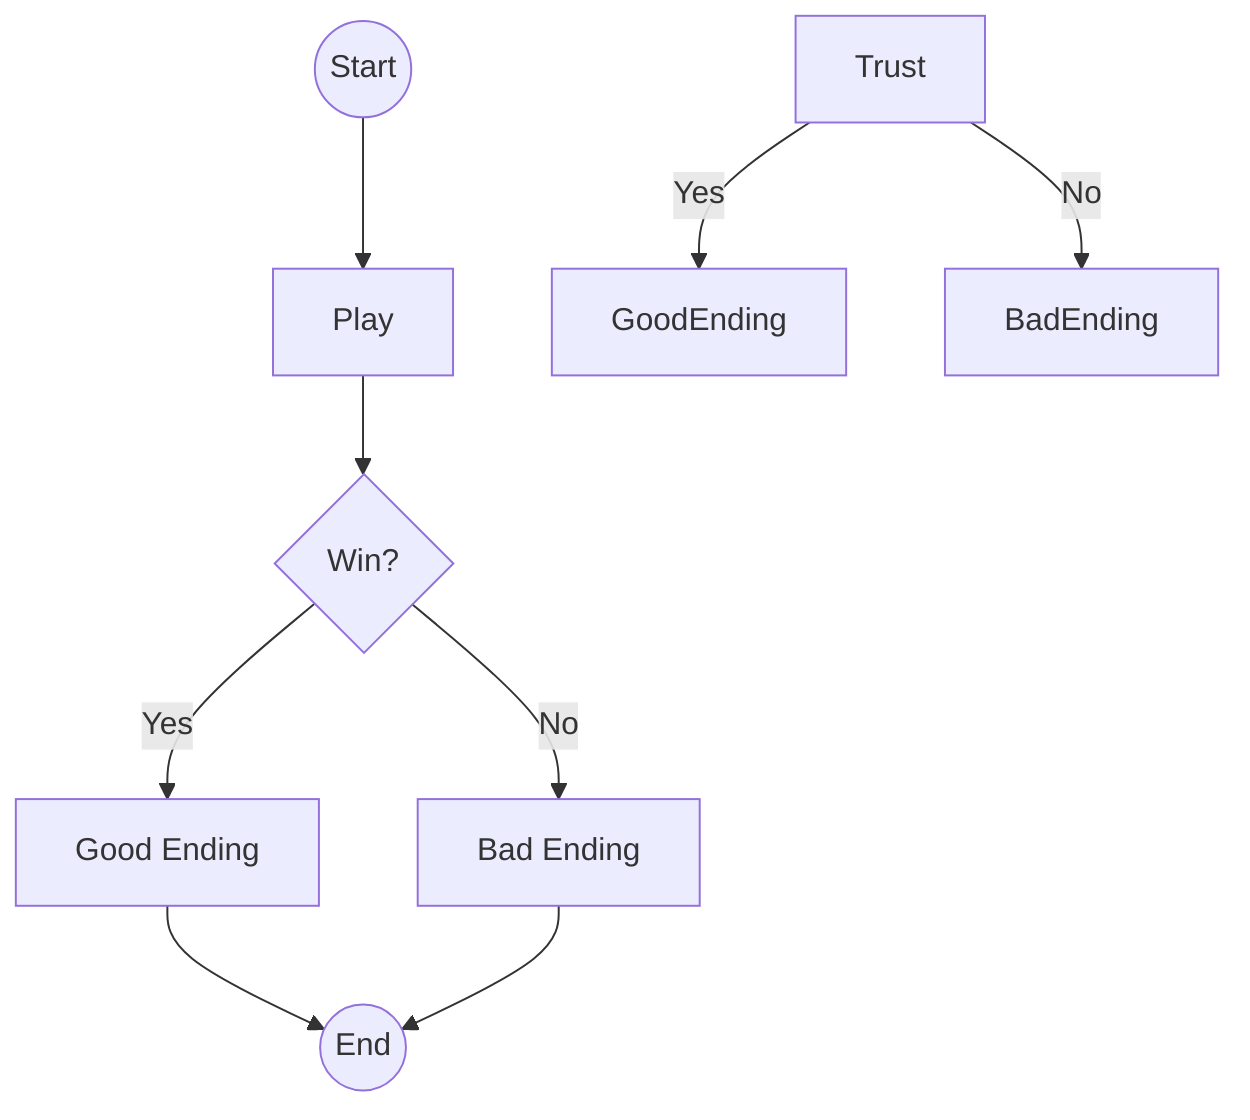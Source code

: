 ﻿flowchart TD
  Start((Start)) --> Play["Play"]
  Play --> Win{Win?}
  Win -- Yes --> GoodEnd["Good Ending"]
  Win -- No --> BadEnd["Bad Ending"]
  GoodEnd --> End((End))
  BadEnd --> End
  Trust -- Yes --> GoodEnding
  Trust -- No --> BadEnding